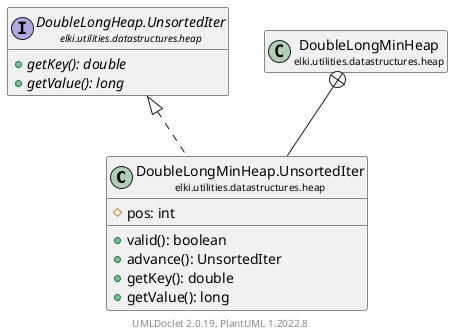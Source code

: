 @startuml
    remove .*\.(Instance|Par|Parameterizer|Factory)$
    set namespaceSeparator none
    hide empty fields
    hide empty methods

    class "<size:14>DoubleLongMinHeap.UnsortedIter\n<size:10>elki.utilities.datastructures.heap" as elki.utilities.datastructures.heap.DoubleLongMinHeap.UnsortedIter [[DoubleLongMinHeap.UnsortedIter.html]] {
        #pos: int
        +valid(): boolean
        +advance(): UnsortedIter
        +getKey(): double
        +getValue(): long
    }

    interface "<size:14>DoubleLongHeap.UnsortedIter\n<size:10>elki.utilities.datastructures.heap" as elki.utilities.datastructures.heap.DoubleLongHeap.UnsortedIter [[DoubleLongHeap.UnsortedIter.html]] {
        {abstract} +getKey(): double
        {abstract} +getValue(): long
    }
    class "<size:14>DoubleLongMinHeap\n<size:10>elki.utilities.datastructures.heap" as elki.utilities.datastructures.heap.DoubleLongMinHeap [[DoubleLongMinHeap.html]]

    elki.utilities.datastructures.heap.DoubleLongHeap.UnsortedIter <|.. elki.utilities.datastructures.heap.DoubleLongMinHeap.UnsortedIter
    elki.utilities.datastructures.heap.DoubleLongMinHeap +-- elki.utilities.datastructures.heap.DoubleLongMinHeap.UnsortedIter

    center footer UMLDoclet 2.0.19, PlantUML 1.2022.8
@enduml
